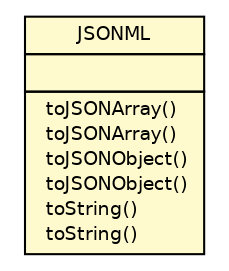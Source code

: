 #!/usr/local/bin/dot
#
# Class diagram 
# Generated by UMLGraph version 5.2 (http://www.umlgraph.org/)
#

digraph G {
	edge [fontname="Helvetica",fontsize=10,labelfontname="Helvetica",labelfontsize=10];
	node [fontname="Helvetica",fontsize=10,shape=plaintext];
	nodesep=0.25;
	ranksep=0.5;
	// org.json.heyzap.JSONML
	c8799 [label=<<table title="org.json.heyzap.JSONML" border="0" cellborder="1" cellspacing="0" cellpadding="2" port="p" bgcolor="lemonChiffon" href="./JSONML.html">
		<tr><td><table border="0" cellspacing="0" cellpadding="1">
<tr><td align="center" balign="center"> JSONML </td></tr>
		</table></td></tr>
		<tr><td><table border="0" cellspacing="0" cellpadding="1">
<tr><td align="left" balign="left">  </td></tr>
		</table></td></tr>
		<tr><td><table border="0" cellspacing="0" cellpadding="1">
<tr><td align="left" balign="left">  toJSONArray() </td></tr>
<tr><td align="left" balign="left">  toJSONArray() </td></tr>
<tr><td align="left" balign="left">  toJSONObject() </td></tr>
<tr><td align="left" balign="left">  toJSONObject() </td></tr>
<tr><td align="left" balign="left">  toString() </td></tr>
<tr><td align="left" balign="left">  toString() </td></tr>
		</table></td></tr>
		</table>>, fontname="Helvetica", fontcolor="black", fontsize=9.0];
}

